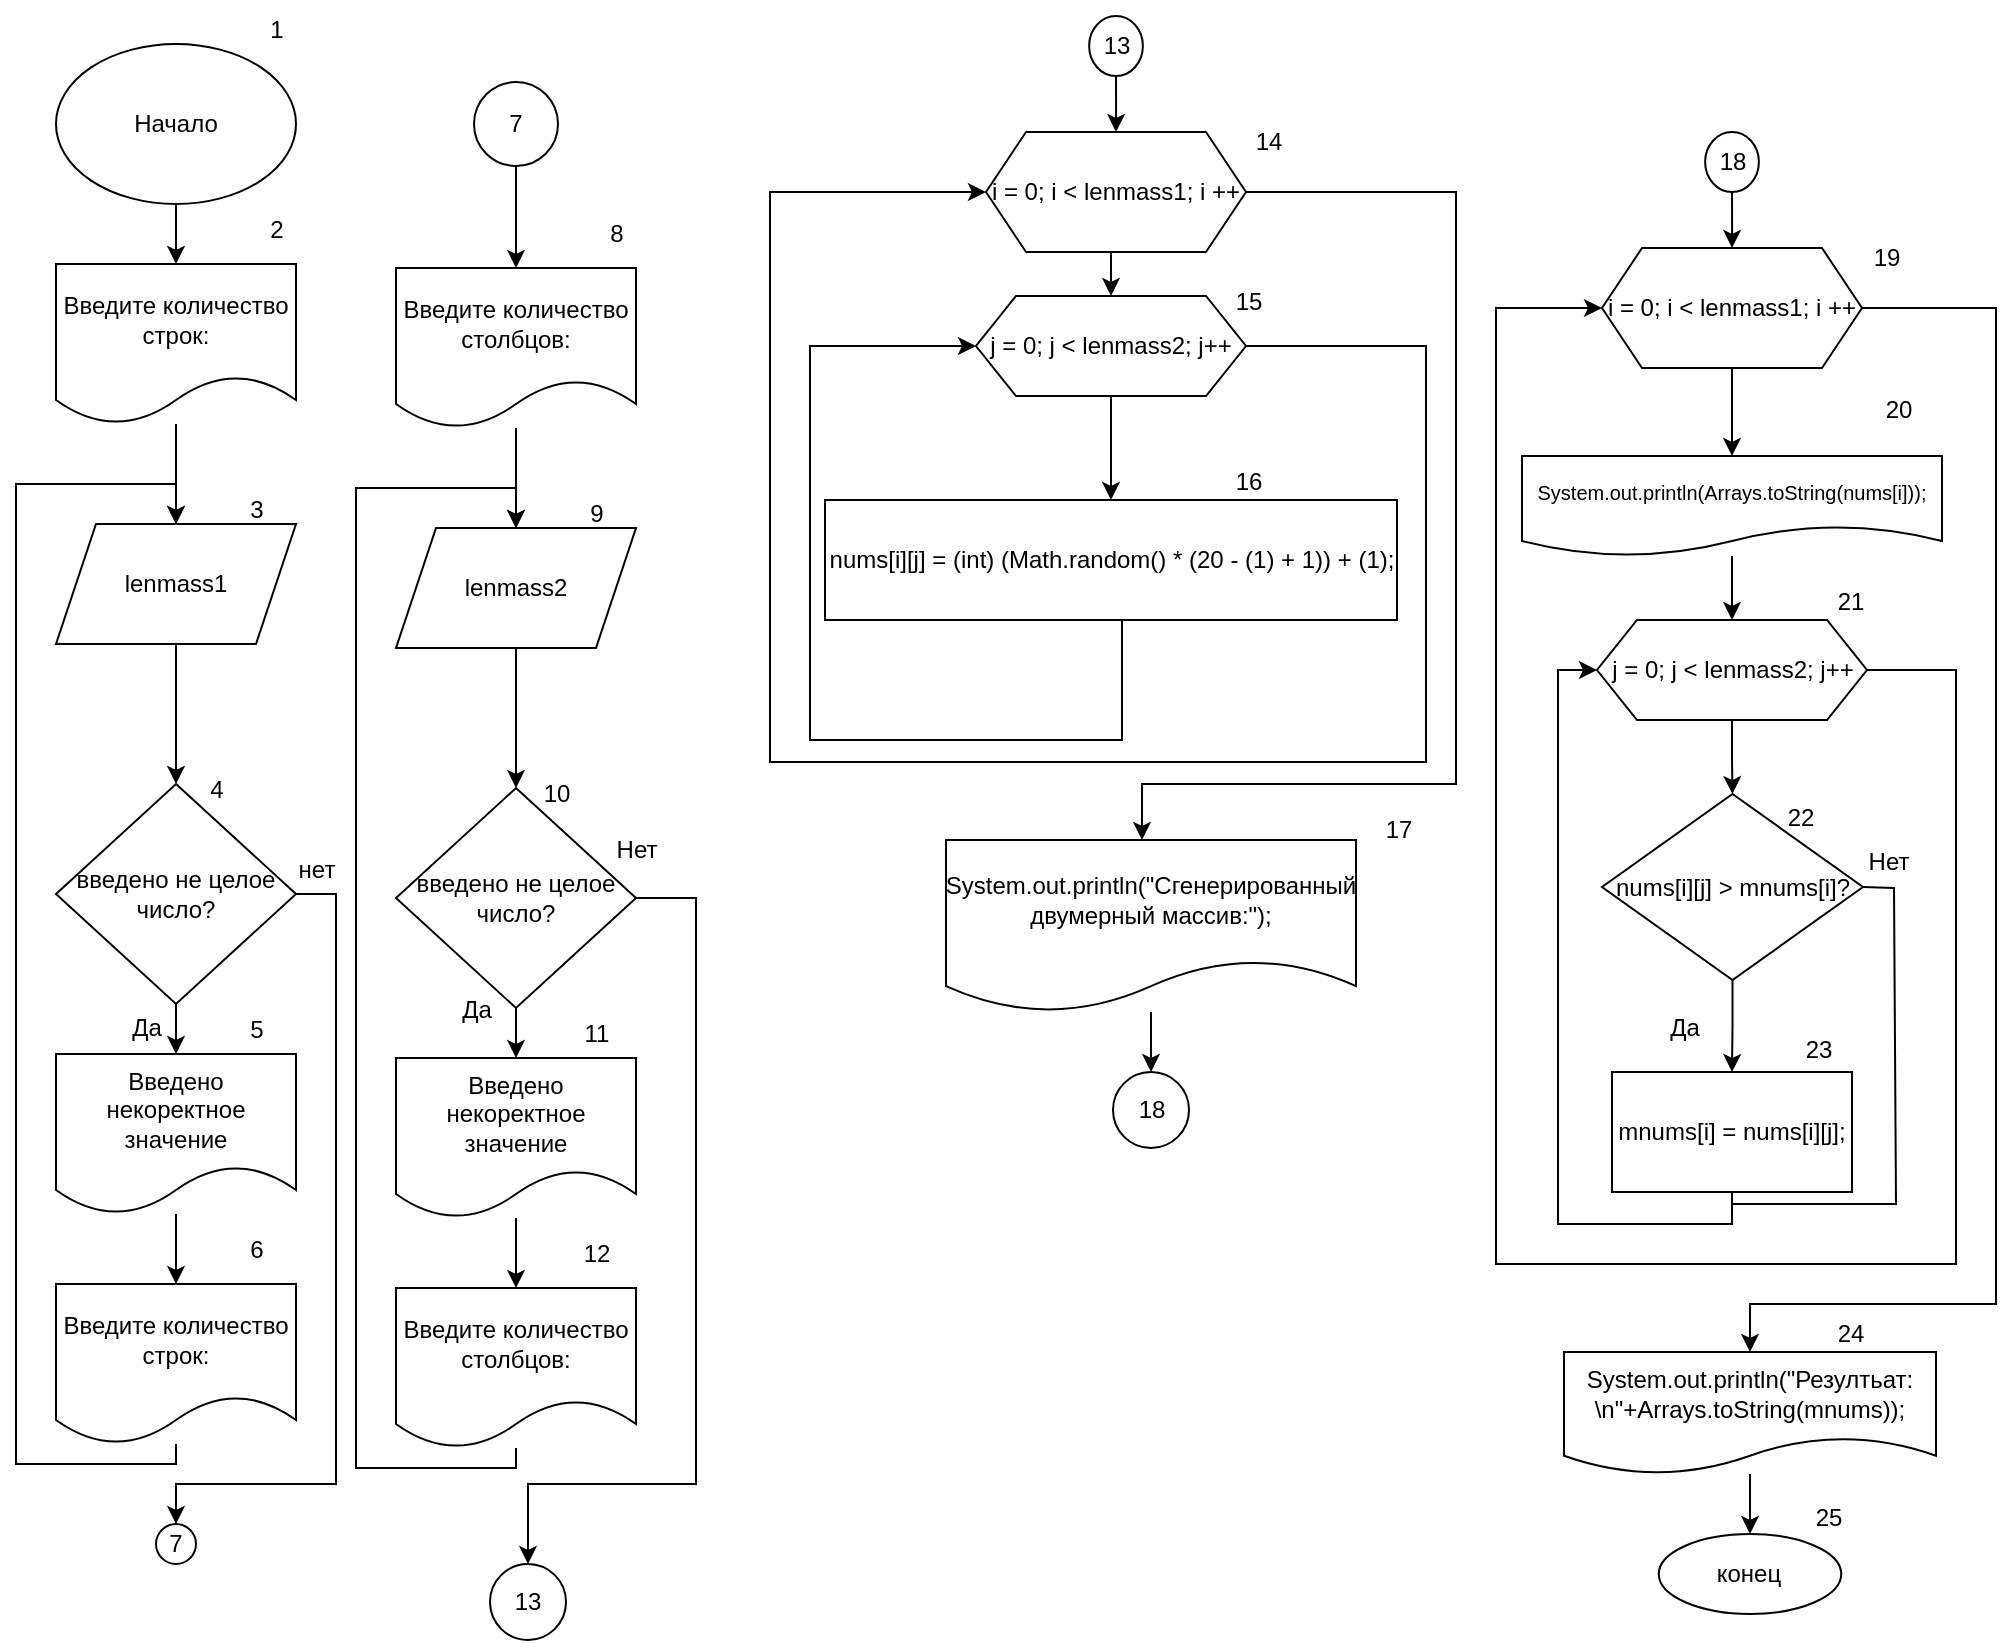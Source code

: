 <mxfile version="24.7.8">
  <diagram name="Страница — 1" id="gPElOz9M-f1y2KTcIV5a">
    <mxGraphModel dx="1500" dy="899" grid="0" gridSize="10" guides="1" tooltips="1" connect="1" arrows="1" fold="1" page="0" pageScale="1" pageWidth="827" pageHeight="1169" math="0" shadow="0">
      <root>
        <mxCell id="0" />
        <mxCell id="1" parent="0" />
        <mxCell id="WLGvu4Pj2RrMiTWFzYeh-1" value="" style="edgeStyle=orthogonalEdgeStyle;rounded=0;orthogonalLoop=1;jettySize=auto;html=1;" parent="1" source="WLGvu4Pj2RrMiTWFzYeh-2" target="WLGvu4Pj2RrMiTWFzYeh-11" edge="1">
          <mxGeometry relative="1" as="geometry" />
        </mxCell>
        <mxCell id="WLGvu4Pj2RrMiTWFzYeh-2" value="Начало" style="ellipse;whiteSpace=wrap;html=1;" parent="1" vertex="1">
          <mxGeometry x="120" y="40" width="120" height="80" as="geometry" />
        </mxCell>
        <mxCell id="WLGvu4Pj2RrMiTWFzYeh-3" value="" style="edgeStyle=orthogonalEdgeStyle;rounded=0;orthogonalLoop=1;jettySize=auto;html=1;" parent="1" source="WLGvu4Pj2RrMiTWFzYeh-4" target="WLGvu4Pj2RrMiTWFzYeh-7" edge="1">
          <mxGeometry relative="1" as="geometry" />
        </mxCell>
        <mxCell id="WLGvu4Pj2RrMiTWFzYeh-4" value="lenmass1" style="shape=parallelogram;perimeter=parallelogramPerimeter;whiteSpace=wrap;html=1;fixedSize=1;" parent="1" vertex="1">
          <mxGeometry x="120" y="280" width="120" height="60" as="geometry" />
        </mxCell>
        <mxCell id="WLGvu4Pj2RrMiTWFzYeh-5" style="edgeStyle=orthogonalEdgeStyle;rounded=0;orthogonalLoop=1;jettySize=auto;html=1;entryX=0.5;entryY=0;entryDx=0;entryDy=0;" parent="1" source="WLGvu4Pj2RrMiTWFzYeh-7" target="WLGvu4Pj2RrMiTWFzYeh-9" edge="1">
          <mxGeometry relative="1" as="geometry" />
        </mxCell>
        <mxCell id="WLGvu4Pj2RrMiTWFzYeh-6" style="edgeStyle=orthogonalEdgeStyle;rounded=0;orthogonalLoop=1;jettySize=auto;html=1;entryX=0.5;entryY=0;entryDx=0;entryDy=0;" parent="1" source="WLGvu4Pj2RrMiTWFzYeh-7" target="WLGvu4Pj2RrMiTWFzYeh-14" edge="1">
          <mxGeometry relative="1" as="geometry">
            <Array as="points">
              <mxPoint x="260" y="465" />
              <mxPoint x="260" y="760" />
              <mxPoint x="180" y="760" />
            </Array>
          </mxGeometry>
        </mxCell>
        <mxCell id="WLGvu4Pj2RrMiTWFzYeh-7" value="введено не целое число?" style="rhombus;whiteSpace=wrap;html=1;" parent="1" vertex="1">
          <mxGeometry x="120" y="410" width="120" height="110" as="geometry" />
        </mxCell>
        <mxCell id="WLGvu4Pj2RrMiTWFzYeh-8" value="" style="edgeStyle=orthogonalEdgeStyle;rounded=0;orthogonalLoop=1;jettySize=auto;html=1;" parent="1" source="WLGvu4Pj2RrMiTWFzYeh-9" target="WLGvu4Pj2RrMiTWFzYeh-13" edge="1">
          <mxGeometry relative="1" as="geometry" />
        </mxCell>
        <mxCell id="WLGvu4Pj2RrMiTWFzYeh-9" value="Введено некоректное значение" style="shape=document;whiteSpace=wrap;html=1;boundedLbl=1;" parent="1" vertex="1">
          <mxGeometry x="120" y="545" width="120" height="80" as="geometry" />
        </mxCell>
        <mxCell id="WLGvu4Pj2RrMiTWFzYeh-10" value="" style="edgeStyle=orthogonalEdgeStyle;rounded=0;orthogonalLoop=1;jettySize=auto;html=1;" parent="1" source="WLGvu4Pj2RrMiTWFzYeh-11" target="WLGvu4Pj2RrMiTWFzYeh-4" edge="1">
          <mxGeometry relative="1" as="geometry" />
        </mxCell>
        <mxCell id="WLGvu4Pj2RrMiTWFzYeh-11" value="Введите количество строк:" style="shape=document;whiteSpace=wrap;html=1;boundedLbl=1;" parent="1" vertex="1">
          <mxGeometry x="120" y="150" width="120" height="80" as="geometry" />
        </mxCell>
        <mxCell id="WLGvu4Pj2RrMiTWFzYeh-12" style="edgeStyle=orthogonalEdgeStyle;rounded=0;orthogonalLoop=1;jettySize=auto;html=1;entryX=0.5;entryY=0;entryDx=0;entryDy=0;" parent="1" source="WLGvu4Pj2RrMiTWFzYeh-13" target="WLGvu4Pj2RrMiTWFzYeh-4" edge="1">
          <mxGeometry relative="1" as="geometry">
            <Array as="points">
              <mxPoint x="180" y="750" />
              <mxPoint x="100" y="750" />
              <mxPoint x="100" y="260" />
              <mxPoint x="180" y="260" />
            </Array>
          </mxGeometry>
        </mxCell>
        <mxCell id="WLGvu4Pj2RrMiTWFzYeh-13" value="Введите количество строк:" style="shape=document;whiteSpace=wrap;html=1;boundedLbl=1;" parent="1" vertex="1">
          <mxGeometry x="120" y="660" width="120" height="80" as="geometry" />
        </mxCell>
        <mxCell id="WLGvu4Pj2RrMiTWFzYeh-14" value="7" style="ellipse;whiteSpace=wrap;html=1;aspect=fixed;" parent="1" vertex="1">
          <mxGeometry x="170" y="780" width="20" height="20" as="geometry" />
        </mxCell>
        <mxCell id="WLGvu4Pj2RrMiTWFzYeh-15" value="2" style="text;html=1;align=center;verticalAlign=middle;resizable=0;points=[];autosize=1;strokeColor=none;fillColor=none;" parent="1" vertex="1">
          <mxGeometry x="215" y="118" width="30" height="30" as="geometry" />
        </mxCell>
        <mxCell id="WLGvu4Pj2RrMiTWFzYeh-16" value="3" style="text;html=1;align=center;verticalAlign=middle;resizable=0;points=[];autosize=1;strokeColor=none;fillColor=none;" parent="1" vertex="1">
          <mxGeometry x="205" y="258" width="30" height="30" as="geometry" />
        </mxCell>
        <mxCell id="WLGvu4Pj2RrMiTWFzYeh-17" value="4" style="text;html=1;align=center;verticalAlign=middle;resizable=0;points=[];autosize=1;strokeColor=none;fillColor=none;" parent="1" vertex="1">
          <mxGeometry x="185" y="398" width="30" height="30" as="geometry" />
        </mxCell>
        <mxCell id="WLGvu4Pj2RrMiTWFzYeh-18" value="5" style="text;html=1;align=center;verticalAlign=middle;resizable=0;points=[];autosize=1;strokeColor=none;fillColor=none;" parent="1" vertex="1">
          <mxGeometry x="205" y="518" width="30" height="30" as="geometry" />
        </mxCell>
        <mxCell id="WLGvu4Pj2RrMiTWFzYeh-19" value="6" style="text;html=1;align=center;verticalAlign=middle;resizable=0;points=[];autosize=1;strokeColor=none;fillColor=none;" parent="1" vertex="1">
          <mxGeometry x="205" y="628" width="30" height="30" as="geometry" />
        </mxCell>
        <mxCell id="WLGvu4Pj2RrMiTWFzYeh-20" value="1" style="text;html=1;align=center;verticalAlign=middle;resizable=0;points=[];autosize=1;strokeColor=none;fillColor=none;" parent="1" vertex="1">
          <mxGeometry x="215" y="18" width="30" height="30" as="geometry" />
        </mxCell>
        <mxCell id="WLGvu4Pj2RrMiTWFzYeh-41" style="edgeStyle=orthogonalEdgeStyle;rounded=0;orthogonalLoop=1;jettySize=auto;html=1;exitX=0.5;exitY=1;exitDx=0;exitDy=0;entryX=0.5;entryY=0;entryDx=0;entryDy=0;" parent="1" source="WLGvu4Pj2RrMiTWFzYeh-21" target="WLGvu4Pj2RrMiTWFzYeh-32" edge="1">
          <mxGeometry relative="1" as="geometry" />
        </mxCell>
        <mxCell id="WLGvu4Pj2RrMiTWFzYeh-21" value="7" style="ellipse;whiteSpace=wrap;html=1;aspect=fixed;" parent="1" vertex="1">
          <mxGeometry x="329" y="59" width="42" height="42" as="geometry" />
        </mxCell>
        <mxCell id="WLGvu4Pj2RrMiTWFzYeh-24" value="" style="edgeStyle=orthogonalEdgeStyle;rounded=0;orthogonalLoop=1;jettySize=auto;html=1;" parent="1" source="WLGvu4Pj2RrMiTWFzYeh-25" target="WLGvu4Pj2RrMiTWFzYeh-28" edge="1">
          <mxGeometry relative="1" as="geometry" />
        </mxCell>
        <mxCell id="WLGvu4Pj2RrMiTWFzYeh-25" value="lenmass2" style="shape=parallelogram;perimeter=parallelogramPerimeter;whiteSpace=wrap;html=1;fixedSize=1;" parent="1" vertex="1">
          <mxGeometry x="290" y="282" width="120" height="60" as="geometry" />
        </mxCell>
        <mxCell id="WLGvu4Pj2RrMiTWFzYeh-26" style="edgeStyle=orthogonalEdgeStyle;rounded=0;orthogonalLoop=1;jettySize=auto;html=1;entryX=0.5;entryY=0;entryDx=0;entryDy=0;" parent="1" source="WLGvu4Pj2RrMiTWFzYeh-28" target="WLGvu4Pj2RrMiTWFzYeh-30" edge="1">
          <mxGeometry relative="1" as="geometry" />
        </mxCell>
        <mxCell id="XfgAqfHg08FWtQyT3K3Q-22" style="edgeStyle=orthogonalEdgeStyle;rounded=0;orthogonalLoop=1;jettySize=auto;html=1;entryX=0.5;entryY=0;entryDx=0;entryDy=0;" parent="1" source="WLGvu4Pj2RrMiTWFzYeh-28" target="Fxqe2QP4Zl3Tfy_OGzkE-4" edge="1">
          <mxGeometry relative="1" as="geometry">
            <Array as="points">
              <mxPoint x="440" y="467" />
              <mxPoint x="440" y="760" />
              <mxPoint x="356" y="760" />
            </Array>
          </mxGeometry>
        </mxCell>
        <mxCell id="WLGvu4Pj2RrMiTWFzYeh-28" value="введено не целое число?" style="rhombus;whiteSpace=wrap;html=1;" parent="1" vertex="1">
          <mxGeometry x="290" y="412" width="120" height="110" as="geometry" />
        </mxCell>
        <mxCell id="WLGvu4Pj2RrMiTWFzYeh-29" value="" style="edgeStyle=orthogonalEdgeStyle;rounded=0;orthogonalLoop=1;jettySize=auto;html=1;" parent="1" source="WLGvu4Pj2RrMiTWFzYeh-30" target="WLGvu4Pj2RrMiTWFzYeh-34" edge="1">
          <mxGeometry relative="1" as="geometry" />
        </mxCell>
        <mxCell id="WLGvu4Pj2RrMiTWFzYeh-30" value="Введено некоректное значение" style="shape=document;whiteSpace=wrap;html=1;boundedLbl=1;" parent="1" vertex="1">
          <mxGeometry x="290" y="547" width="120" height="80" as="geometry" />
        </mxCell>
        <mxCell id="WLGvu4Pj2RrMiTWFzYeh-31" value="" style="edgeStyle=orthogonalEdgeStyle;rounded=0;orthogonalLoop=1;jettySize=auto;html=1;" parent="1" source="WLGvu4Pj2RrMiTWFzYeh-32" target="WLGvu4Pj2RrMiTWFzYeh-25" edge="1">
          <mxGeometry relative="1" as="geometry" />
        </mxCell>
        <mxCell id="WLGvu4Pj2RrMiTWFzYeh-32" value="Введите количество столбцов:" style="shape=document;whiteSpace=wrap;html=1;boundedLbl=1;" parent="1" vertex="1">
          <mxGeometry x="290" y="152" width="120" height="80" as="geometry" />
        </mxCell>
        <mxCell id="WLGvu4Pj2RrMiTWFzYeh-33" style="edgeStyle=orthogonalEdgeStyle;rounded=0;orthogonalLoop=1;jettySize=auto;html=1;entryX=0.5;entryY=0;entryDx=0;entryDy=0;" parent="1" source="WLGvu4Pj2RrMiTWFzYeh-34" target="WLGvu4Pj2RrMiTWFzYeh-25" edge="1">
          <mxGeometry relative="1" as="geometry">
            <Array as="points">
              <mxPoint x="350" y="752" />
              <mxPoint x="270" y="752" />
              <mxPoint x="270" y="262" />
              <mxPoint x="350" y="262" />
            </Array>
          </mxGeometry>
        </mxCell>
        <mxCell id="WLGvu4Pj2RrMiTWFzYeh-34" value="Введите количество столбцов:" style="shape=document;whiteSpace=wrap;html=1;boundedLbl=1;" parent="1" vertex="1">
          <mxGeometry x="290" y="662" width="120" height="80" as="geometry" />
        </mxCell>
        <mxCell id="WLGvu4Pj2RrMiTWFzYeh-36" value="8" style="text;html=1;align=center;verticalAlign=middle;resizable=0;points=[];autosize=1;strokeColor=none;fillColor=none;" parent="1" vertex="1">
          <mxGeometry x="385" y="120" width="30" height="30" as="geometry" />
        </mxCell>
        <mxCell id="WLGvu4Pj2RrMiTWFzYeh-37" value="9" style="text;html=1;align=center;verticalAlign=middle;resizable=0;points=[];autosize=1;strokeColor=none;fillColor=none;" parent="1" vertex="1">
          <mxGeometry x="375" y="260" width="30" height="30" as="geometry" />
        </mxCell>
        <mxCell id="WLGvu4Pj2RrMiTWFzYeh-38" value="10" style="text;html=1;align=center;verticalAlign=middle;resizable=0;points=[];autosize=1;strokeColor=none;fillColor=none;" parent="1" vertex="1">
          <mxGeometry x="350" y="400" width="40" height="30" as="geometry" />
        </mxCell>
        <mxCell id="WLGvu4Pj2RrMiTWFzYeh-39" value="11" style="text;html=1;align=center;verticalAlign=middle;resizable=0;points=[];autosize=1;strokeColor=none;fillColor=none;" parent="1" vertex="1">
          <mxGeometry x="370" y="520" width="40" height="30" as="geometry" />
        </mxCell>
        <mxCell id="WLGvu4Pj2RrMiTWFzYeh-40" value="12" style="text;html=1;align=center;verticalAlign=middle;resizable=0;points=[];autosize=1;strokeColor=none;fillColor=none;" parent="1" vertex="1">
          <mxGeometry x="370" y="630" width="40" height="30" as="geometry" />
        </mxCell>
        <mxCell id="jTBsEBd3o6hYnrV_XoPd-29" style="edgeStyle=orthogonalEdgeStyle;rounded=0;orthogonalLoop=1;jettySize=auto;html=1;entryX=0.5;entryY=0;entryDx=0;entryDy=0;" parent="1" source="WLGvu4Pj2RrMiTWFzYeh-42" target="WLGvu4Pj2RrMiTWFzYeh-43" edge="1">
          <mxGeometry relative="1" as="geometry" />
        </mxCell>
        <mxCell id="WLGvu4Pj2RrMiTWFzYeh-42" value="18" style="ellipse;whiteSpace=wrap;html=1;" parent="1" vertex="1">
          <mxGeometry x="944.57" y="84" width="26.87" height="30" as="geometry" />
        </mxCell>
        <mxCell id="XfgAqfHg08FWtQyT3K3Q-17" style="edgeStyle=orthogonalEdgeStyle;rounded=0;orthogonalLoop=1;jettySize=auto;html=1;entryX=0.5;entryY=0;entryDx=0;entryDy=0;" parent="1" source="WLGvu4Pj2RrMiTWFzYeh-43" target="XfgAqfHg08FWtQyT3K3Q-16" edge="1">
          <mxGeometry relative="1" as="geometry" />
        </mxCell>
        <mxCell id="XfgAqfHg08FWtQyT3K3Q-34" style="edgeStyle=orthogonalEdgeStyle;rounded=0;orthogonalLoop=1;jettySize=auto;html=1;entryX=0.5;entryY=0;entryDx=0;entryDy=0;" parent="1" source="WLGvu4Pj2RrMiTWFzYeh-43" target="jTBsEBd3o6hYnrV_XoPd-24" edge="1">
          <mxGeometry relative="1" as="geometry">
            <Array as="points">
              <mxPoint x="1090" y="172" />
              <mxPoint x="1090" y="670" />
              <mxPoint x="967" y="670" />
            </Array>
          </mxGeometry>
        </mxCell>
        <mxCell id="WLGvu4Pj2RrMiTWFzYeh-43" value="i = 0; i &amp;lt; lenmass1; i ++" style="shape=hexagon;perimeter=hexagonPerimeter2;whiteSpace=wrap;html=1;fixedSize=1;" parent="1" vertex="1">
          <mxGeometry x="893" y="142" width="130" height="60" as="geometry" />
        </mxCell>
        <mxCell id="XfgAqfHg08FWtQyT3K3Q-4" style="edgeStyle=orthogonalEdgeStyle;rounded=0;orthogonalLoop=1;jettySize=auto;html=1;entryX=0.5;entryY=0;entryDx=0;entryDy=0;" parent="1" source="WLGvu4Pj2RrMiTWFzYeh-45" target="jTBsEBd3o6hYnrV_XoPd-13" edge="1">
          <mxGeometry relative="1" as="geometry" />
        </mxCell>
        <mxCell id="XfgAqfHg08FWtQyT3K3Q-33" style="edgeStyle=orthogonalEdgeStyle;rounded=0;orthogonalLoop=1;jettySize=auto;html=1;entryX=0;entryY=0.5;entryDx=0;entryDy=0;" parent="1" source="WLGvu4Pj2RrMiTWFzYeh-45" target="WLGvu4Pj2RrMiTWFzYeh-43" edge="1">
          <mxGeometry relative="1" as="geometry">
            <Array as="points">
              <mxPoint x="1070" y="353" />
              <mxPoint x="1070" y="650" />
              <mxPoint x="840" y="650" />
              <mxPoint x="840" y="172" />
            </Array>
          </mxGeometry>
        </mxCell>
        <mxCell id="WLGvu4Pj2RrMiTWFzYeh-45" value="j = 0; j &amp;lt; lenmass2; j++" style="shape=hexagon;perimeter=hexagonPerimeter2;whiteSpace=wrap;html=1;fixedSize=1;" parent="1" vertex="1">
          <mxGeometry x="890.5" y="328" width="135" height="50" as="geometry" />
        </mxCell>
        <mxCell id="jTBsEBd3o6hYnrV_XoPd-16" style="edgeStyle=orthogonalEdgeStyle;rounded=0;orthogonalLoop=1;jettySize=auto;html=1;entryX=0.5;entryY=0;entryDx=0;entryDy=0;" parent="1" source="jTBsEBd3o6hYnrV_XoPd-13" target="jTBsEBd3o6hYnrV_XoPd-15" edge="1">
          <mxGeometry relative="1" as="geometry" />
        </mxCell>
        <mxCell id="jTBsEBd3o6hYnrV_XoPd-13" value="nums[i][j] &amp;gt; mnums[i]?" style="rhombus;whiteSpace=wrap;html=1;" parent="1" vertex="1">
          <mxGeometry x="893" y="415" width="130.5" height="93" as="geometry" />
        </mxCell>
        <mxCell id="XfgAqfHg08FWtQyT3K3Q-20" style="edgeStyle=orthogonalEdgeStyle;rounded=0;orthogonalLoop=1;jettySize=auto;html=1;entryX=0;entryY=0.5;entryDx=0;entryDy=0;" parent="1" source="jTBsEBd3o6hYnrV_XoPd-15" target="WLGvu4Pj2RrMiTWFzYeh-45" edge="1">
          <mxGeometry relative="1" as="geometry">
            <Array as="points">
              <mxPoint x="958" y="630" />
              <mxPoint x="871" y="630" />
              <mxPoint x="871" y="353" />
            </Array>
          </mxGeometry>
        </mxCell>
        <mxCell id="jTBsEBd3o6hYnrV_XoPd-15" value="mnums[i] = nums[i][j];" style="rounded=0;whiteSpace=wrap;html=1;" parent="1" vertex="1">
          <mxGeometry x="898" y="554" width="120" height="60" as="geometry" />
        </mxCell>
        <mxCell id="jTBsEBd3o6hYnrV_XoPd-22" value="Да" style="text;html=1;align=center;verticalAlign=middle;resizable=0;points=[];autosize=1;strokeColor=none;fillColor=none;" parent="1" vertex="1">
          <mxGeometry x="914.13" y="517" width="40" height="30" as="geometry" />
        </mxCell>
        <mxCell id="jTBsEBd3o6hYnrV_XoPd-27" style="edgeStyle=orthogonalEdgeStyle;rounded=0;orthogonalLoop=1;jettySize=auto;html=1;entryX=0.5;entryY=0;entryDx=0;entryDy=0;" parent="1" source="jTBsEBd3o6hYnrV_XoPd-24" target="jTBsEBd3o6hYnrV_XoPd-25" edge="1">
          <mxGeometry relative="1" as="geometry" />
        </mxCell>
        <mxCell id="jTBsEBd3o6hYnrV_XoPd-24" value="System.out.println(&quot;Резултьат: \n&quot;+Arrays.toString(mnums));" style="shape=document;whiteSpace=wrap;html=1;boundedLbl=1;" parent="1" vertex="1">
          <mxGeometry x="874" y="694" width="186" height="61" as="geometry" />
        </mxCell>
        <mxCell id="jTBsEBd3o6hYnrV_XoPd-25" value="конец" style="ellipse;whiteSpace=wrap;html=1;" parent="1" vertex="1">
          <mxGeometry x="921.38" y="785" width="91.25" height="40" as="geometry" />
        </mxCell>
        <mxCell id="jTBsEBd3o6hYnrV_XoPd-30" value="19" style="text;html=1;align=center;verticalAlign=middle;resizable=0;points=[];autosize=1;strokeColor=none;fillColor=none;" parent="1" vertex="1">
          <mxGeometry x="1019" y="134" width="31" height="26" as="geometry" />
        </mxCell>
        <mxCell id="jTBsEBd3o6hYnrV_XoPd-31" value="21" style="text;html=1;align=center;verticalAlign=middle;resizable=0;points=[];autosize=1;strokeColor=none;fillColor=none;" parent="1" vertex="1">
          <mxGeometry x="1001" y="306" width="31" height="26" as="geometry" />
        </mxCell>
        <mxCell id="jTBsEBd3o6hYnrV_XoPd-35" value="22" style="text;html=1;align=center;verticalAlign=middle;resizable=0;points=[];autosize=1;strokeColor=none;fillColor=none;" parent="1" vertex="1">
          <mxGeometry x="976.44" y="414" width="31" height="26" as="geometry" />
        </mxCell>
        <mxCell id="jTBsEBd3o6hYnrV_XoPd-37" value="25" style="text;html=1;align=center;verticalAlign=middle;resizable=0;points=[];autosize=1;strokeColor=none;fillColor=none;" parent="1" vertex="1">
          <mxGeometry x="990.5" y="764" width="31" height="26" as="geometry" />
        </mxCell>
        <mxCell id="jTBsEBd3o6hYnrV_XoPd-39" value="Да" style="text;html=1;align=center;verticalAlign=middle;resizable=0;points=[];autosize=1;strokeColor=none;fillColor=none;" parent="1" vertex="1">
          <mxGeometry x="145" y="517" width="40" height="30" as="geometry" />
        </mxCell>
        <mxCell id="jTBsEBd3o6hYnrV_XoPd-40" value="нет" style="text;html=1;align=center;verticalAlign=middle;resizable=0;points=[];autosize=1;strokeColor=none;fillColor=none;" parent="1" vertex="1">
          <mxGeometry x="230" y="438" width="40" height="30" as="geometry" />
        </mxCell>
        <mxCell id="jTBsEBd3o6hYnrV_XoPd-41" value="Да" style="text;html=1;align=center;verticalAlign=middle;resizable=0;points=[];autosize=1;strokeColor=none;fillColor=none;" parent="1" vertex="1">
          <mxGeometry x="310" y="508" width="40" height="30" as="geometry" />
        </mxCell>
        <mxCell id="jTBsEBd3o6hYnrV_XoPd-42" value="Нет" style="text;html=1;align=center;verticalAlign=middle;resizable=0;points=[];autosize=1;strokeColor=none;fillColor=none;" parent="1" vertex="1">
          <mxGeometry x="390" y="428" width="40" height="30" as="geometry" />
        </mxCell>
        <mxCell id="Fxqe2QP4Zl3Tfy_OGzkE-4" value="13" style="ellipse;whiteSpace=wrap;html=1;aspect=fixed;" parent="1" vertex="1">
          <mxGeometry x="337" y="800" width="38" height="38" as="geometry" />
        </mxCell>
        <mxCell id="H2J5MT89YWxi0WmQN_SZ-6" style="edgeStyle=orthogonalEdgeStyle;rounded=0;orthogonalLoop=1;jettySize=auto;html=1;entryX=0.5;entryY=0;entryDx=0;entryDy=0;" parent="1" source="H2J5MT89YWxi0WmQN_SZ-7" target="H2J5MT89YWxi0WmQN_SZ-10" edge="1">
          <mxGeometry relative="1" as="geometry" />
        </mxCell>
        <mxCell id="H2J5MT89YWxi0WmQN_SZ-7" value="13" style="ellipse;whiteSpace=wrap;html=1;" parent="1" vertex="1">
          <mxGeometry x="636.57" y="26" width="26.87" height="30" as="geometry" />
        </mxCell>
        <mxCell id="H2J5MT89YWxi0WmQN_SZ-8" style="edgeStyle=orthogonalEdgeStyle;rounded=0;orthogonalLoop=1;jettySize=auto;html=1;exitX=0.5;exitY=1;exitDx=0;exitDy=0;entryX=0.5;entryY=0;entryDx=0;entryDy=0;" parent="1" source="H2J5MT89YWxi0WmQN_SZ-10" target="H2J5MT89YWxi0WmQN_SZ-13" edge="1">
          <mxGeometry relative="1" as="geometry" />
        </mxCell>
        <mxCell id="XfgAqfHg08FWtQyT3K3Q-15" style="edgeStyle=orthogonalEdgeStyle;rounded=0;orthogonalLoop=1;jettySize=auto;html=1;" parent="1" source="H2J5MT89YWxi0WmQN_SZ-10" target="XfgAqfHg08FWtQyT3K3Q-8" edge="1">
          <mxGeometry relative="1" as="geometry">
            <Array as="points">
              <mxPoint x="820" y="114" />
              <mxPoint x="820" y="410" />
              <mxPoint x="663" y="410" />
            </Array>
          </mxGeometry>
        </mxCell>
        <mxCell id="H2J5MT89YWxi0WmQN_SZ-10" value="i = 0; i &amp;lt; lenmass1; i ++" style="shape=hexagon;perimeter=hexagonPerimeter2;whiteSpace=wrap;html=1;fixedSize=1;" parent="1" vertex="1">
          <mxGeometry x="585" y="84" width="130" height="60" as="geometry" />
        </mxCell>
        <mxCell id="H2J5MT89YWxi0WmQN_SZ-11" style="edgeStyle=orthogonalEdgeStyle;rounded=0;orthogonalLoop=1;jettySize=auto;html=1;entryX=0.5;entryY=0;entryDx=0;entryDy=0;" parent="1" source="H2J5MT89YWxi0WmQN_SZ-13" target="H2J5MT89YWxi0WmQN_SZ-45" edge="1">
          <mxGeometry relative="1" as="geometry">
            <mxPoint x="647.5" y="246" as="targetPoint" />
          </mxGeometry>
        </mxCell>
        <mxCell id="XfgAqfHg08FWtQyT3K3Q-2" style="edgeStyle=orthogonalEdgeStyle;rounded=0;orthogonalLoop=1;jettySize=auto;html=1;entryX=0;entryY=0.5;entryDx=0;entryDy=0;" parent="1" source="H2J5MT89YWxi0WmQN_SZ-13" target="H2J5MT89YWxi0WmQN_SZ-10" edge="1">
          <mxGeometry relative="1" as="geometry">
            <Array as="points">
              <mxPoint x="805" y="191" />
              <mxPoint x="805" y="399" />
              <mxPoint x="477" y="399" />
              <mxPoint x="477" y="114" />
            </Array>
          </mxGeometry>
        </mxCell>
        <mxCell id="H2J5MT89YWxi0WmQN_SZ-13" value="j = 0; j &amp;lt; lenmass2; j++" style="shape=hexagon;perimeter=hexagonPerimeter2;whiteSpace=wrap;html=1;fixedSize=1;" parent="1" vertex="1">
          <mxGeometry x="580" y="166" width="135" height="50" as="geometry" />
        </mxCell>
        <mxCell id="H2J5MT89YWxi0WmQN_SZ-31" value="14" style="text;html=1;align=center;verticalAlign=middle;resizable=0;points=[];autosize=1;strokeColor=none;fillColor=none;" parent="1" vertex="1">
          <mxGeometry x="710" y="76" width="31" height="26" as="geometry" />
        </mxCell>
        <mxCell id="H2J5MT89YWxi0WmQN_SZ-32" value="15" style="text;html=1;align=center;verticalAlign=middle;resizable=0;points=[];autosize=1;strokeColor=none;fillColor=none;" parent="1" vertex="1">
          <mxGeometry x="700" y="156" width="31" height="26" as="geometry" />
        </mxCell>
        <mxCell id="H2J5MT89YWxi0WmQN_SZ-33" value="16" style="text;html=1;align=center;verticalAlign=middle;resizable=0;points=[];autosize=1;strokeColor=none;fillColor=none;" parent="1" vertex="1">
          <mxGeometry x="700" y="246" width="31" height="26" as="geometry" />
        </mxCell>
        <mxCell id="XfgAqfHg08FWtQyT3K3Q-1" style="edgeStyle=orthogonalEdgeStyle;rounded=0;orthogonalLoop=1;jettySize=auto;html=1;entryX=0;entryY=0.5;entryDx=0;entryDy=0;" parent="1" source="H2J5MT89YWxi0WmQN_SZ-45" target="H2J5MT89YWxi0WmQN_SZ-13" edge="1">
          <mxGeometry relative="1" as="geometry">
            <Array as="points">
              <mxPoint x="653" y="388" />
              <mxPoint x="497" y="388" />
              <mxPoint x="497" y="191" />
            </Array>
          </mxGeometry>
        </mxCell>
        <mxCell id="H2J5MT89YWxi0WmQN_SZ-45" value="nums[i][j] = (int) (Math.random() * (20 - (1) + 1)) + (1);" style="rounded=0;whiteSpace=wrap;html=1;" parent="1" vertex="1">
          <mxGeometry x="504.5" y="268" width="286" height="60" as="geometry" />
        </mxCell>
        <mxCell id="XfgAqfHg08FWtQyT3K3Q-7" value="18" style="ellipse;whiteSpace=wrap;html=1;aspect=fixed;" parent="1" vertex="1">
          <mxGeometry x="648.5" y="554" width="38" height="38" as="geometry" />
        </mxCell>
        <mxCell id="XfgAqfHg08FWtQyT3K3Q-13" style="edgeStyle=orthogonalEdgeStyle;rounded=0;orthogonalLoop=1;jettySize=auto;html=1;entryX=0.5;entryY=0;entryDx=0;entryDy=0;" parent="1" source="XfgAqfHg08FWtQyT3K3Q-8" target="XfgAqfHg08FWtQyT3K3Q-7" edge="1">
          <mxGeometry relative="1" as="geometry" />
        </mxCell>
        <mxCell id="XfgAqfHg08FWtQyT3K3Q-8" value="System.out.println(&quot;Сгенерированный двумерный массив:&quot;);" style="shape=document;whiteSpace=wrap;html=1;boundedLbl=1;" parent="1" vertex="1">
          <mxGeometry x="565" y="438" width="205" height="86" as="geometry" />
        </mxCell>
        <mxCell id="XfgAqfHg08FWtQyT3K3Q-18" style="edgeStyle=orthogonalEdgeStyle;rounded=0;orthogonalLoop=1;jettySize=auto;html=1;entryX=0.5;entryY=0;entryDx=0;entryDy=0;" parent="1" source="XfgAqfHg08FWtQyT3K3Q-16" target="WLGvu4Pj2RrMiTWFzYeh-45" edge="1">
          <mxGeometry relative="1" as="geometry" />
        </mxCell>
        <mxCell id="XfgAqfHg08FWtQyT3K3Q-16" value="&lt;font style=&quot;font-size: 10px;&quot;&gt;System.out.println(Arrays.toString(nums[i]));&lt;/font&gt;" style="shape=document;whiteSpace=wrap;html=1;boundedLbl=1;" parent="1" vertex="1">
          <mxGeometry x="853" y="246" width="210" height="50" as="geometry" />
        </mxCell>
        <mxCell id="XfgAqfHg08FWtQyT3K3Q-19" style="edgeStyle=orthogonalEdgeStyle;rounded=0;orthogonalLoop=1;jettySize=auto;html=1;exitX=0.5;exitY=1;exitDx=0;exitDy=0;" parent="1" source="WLGvu4Pj2RrMiTWFzYeh-45" target="WLGvu4Pj2RrMiTWFzYeh-45" edge="1">
          <mxGeometry relative="1" as="geometry" />
        </mxCell>
        <mxCell id="XfgAqfHg08FWtQyT3K3Q-23" value="17" style="text;html=1;align=center;verticalAlign=middle;resizable=0;points=[];autosize=1;strokeColor=none;fillColor=none;" parent="1" vertex="1">
          <mxGeometry x="775" y="420" width="31" height="26" as="geometry" />
        </mxCell>
        <mxCell id="XfgAqfHg08FWtQyT3K3Q-24" value="20" style="text;html=1;align=center;verticalAlign=middle;resizable=0;points=[];autosize=1;strokeColor=none;fillColor=none;" parent="1" vertex="1">
          <mxGeometry x="1025" y="210" width="31" height="26" as="geometry" />
        </mxCell>
        <mxCell id="XfgAqfHg08FWtQyT3K3Q-25" value="23" style="text;html=1;align=center;verticalAlign=middle;resizable=0;points=[];autosize=1;strokeColor=none;fillColor=none;" parent="1" vertex="1">
          <mxGeometry x="985" y="530" width="31" height="26" as="geometry" />
        </mxCell>
        <mxCell id="XfgAqfHg08FWtQyT3K3Q-26" value="24" style="text;html=1;align=center;verticalAlign=middle;resizable=0;points=[];autosize=1;strokeColor=none;fillColor=none;" parent="1" vertex="1">
          <mxGeometry x="1001" y="672" width="31" height="26" as="geometry" />
        </mxCell>
        <mxCell id="XfgAqfHg08FWtQyT3K3Q-28" value="" style="endArrow=none;html=1;rounded=0;entryX=1;entryY=0.5;entryDx=0;entryDy=0;" parent="1" target="jTBsEBd3o6hYnrV_XoPd-13" edge="1">
          <mxGeometry width="50" height="50" relative="1" as="geometry">
            <mxPoint x="958" y="620" as="sourcePoint" />
            <mxPoint x="1140" y="490" as="targetPoint" />
            <Array as="points">
              <mxPoint x="1040" y="620" />
              <mxPoint x="1039" y="462" />
            </Array>
          </mxGeometry>
        </mxCell>
        <mxCell id="XfgAqfHg08FWtQyT3K3Q-32" value="Нет" style="text;html=1;align=center;verticalAlign=middle;resizable=0;points=[];autosize=1;strokeColor=none;fillColor=none;" parent="1" vertex="1">
          <mxGeometry x="1016" y="434" width="40" height="30" as="geometry" />
        </mxCell>
      </root>
    </mxGraphModel>
  </diagram>
</mxfile>
